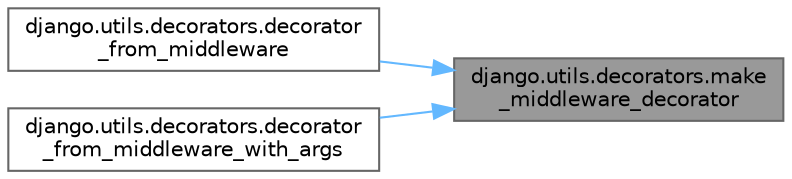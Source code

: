 digraph "django.utils.decorators.make_middleware_decorator"
{
 // LATEX_PDF_SIZE
  bgcolor="transparent";
  edge [fontname=Helvetica,fontsize=10,labelfontname=Helvetica,labelfontsize=10];
  node [fontname=Helvetica,fontsize=10,shape=box,height=0.2,width=0.4];
  rankdir="RL";
  Node1 [id="Node000001",label="django.utils.decorators.make\l_middleware_decorator",height=0.2,width=0.4,color="gray40", fillcolor="grey60", style="filled", fontcolor="black",tooltip=" "];
  Node1 -> Node2 [id="edge1_Node000001_Node000002",dir="back",color="steelblue1",style="solid",tooltip=" "];
  Node2 [id="Node000002",label="django.utils.decorators.decorator\l_from_middleware",height=0.2,width=0.4,color="grey40", fillcolor="white", style="filled",URL="$namespacedjango_1_1utils_1_1decorators.html#a5fce9571bcc8fa94108a2df41ce91514",tooltip=" "];
  Node1 -> Node3 [id="edge2_Node000001_Node000003",dir="back",color="steelblue1",style="solid",tooltip=" "];
  Node3 [id="Node000003",label="django.utils.decorators.decorator\l_from_middleware_with_args",height=0.2,width=0.4,color="grey40", fillcolor="white", style="filled",URL="$namespacedjango_1_1utils_1_1decorators.html#ad4a9d6e80af75116e14d04dfba648e57",tooltip=" "];
}

